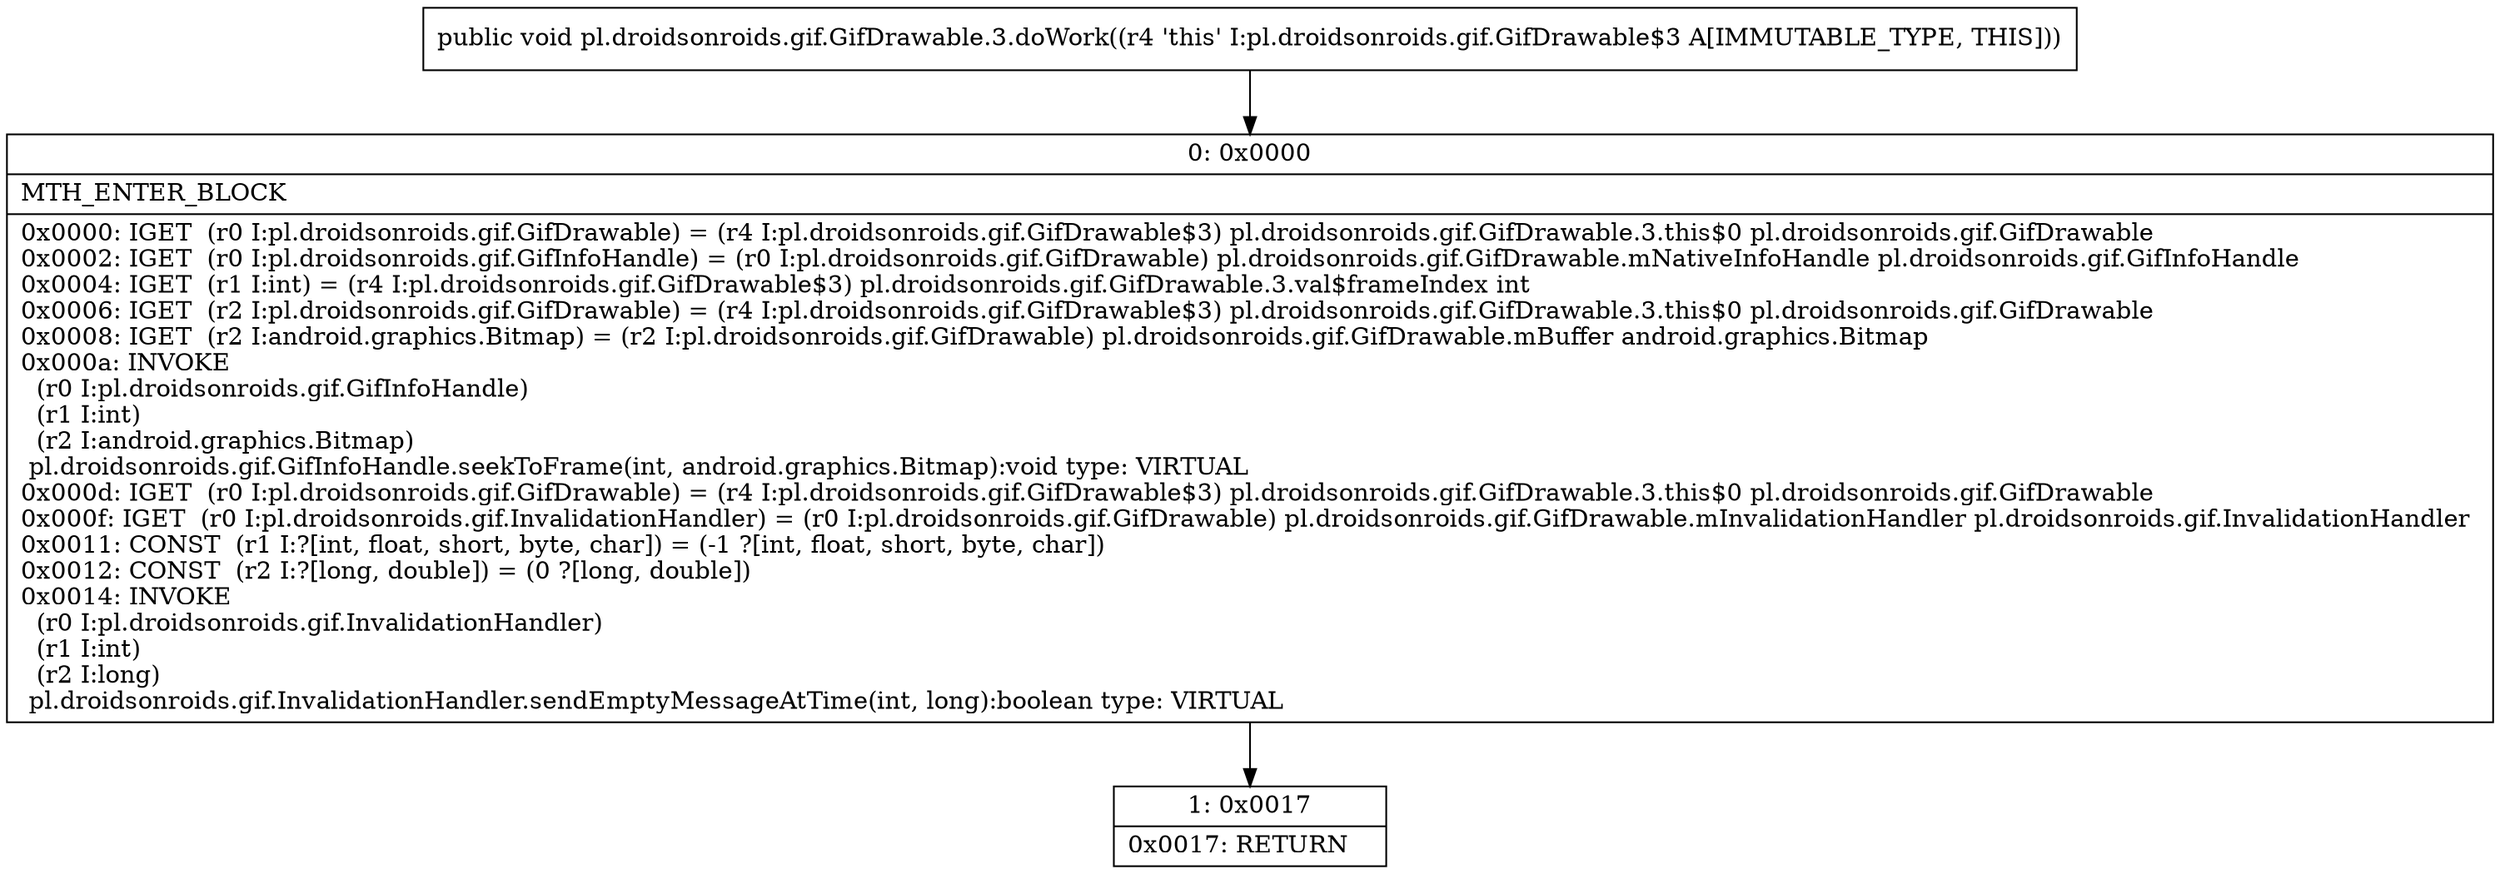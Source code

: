 digraph "CFG forpl.droidsonroids.gif.GifDrawable.3.doWork()V" {
Node_0 [shape=record,label="{0\:\ 0x0000|MTH_ENTER_BLOCK\l|0x0000: IGET  (r0 I:pl.droidsonroids.gif.GifDrawable) = (r4 I:pl.droidsonroids.gif.GifDrawable$3) pl.droidsonroids.gif.GifDrawable.3.this$0 pl.droidsonroids.gif.GifDrawable \l0x0002: IGET  (r0 I:pl.droidsonroids.gif.GifInfoHandle) = (r0 I:pl.droidsonroids.gif.GifDrawable) pl.droidsonroids.gif.GifDrawable.mNativeInfoHandle pl.droidsonroids.gif.GifInfoHandle \l0x0004: IGET  (r1 I:int) = (r4 I:pl.droidsonroids.gif.GifDrawable$3) pl.droidsonroids.gif.GifDrawable.3.val$frameIndex int \l0x0006: IGET  (r2 I:pl.droidsonroids.gif.GifDrawable) = (r4 I:pl.droidsonroids.gif.GifDrawable$3) pl.droidsonroids.gif.GifDrawable.3.this$0 pl.droidsonroids.gif.GifDrawable \l0x0008: IGET  (r2 I:android.graphics.Bitmap) = (r2 I:pl.droidsonroids.gif.GifDrawable) pl.droidsonroids.gif.GifDrawable.mBuffer android.graphics.Bitmap \l0x000a: INVOKE  \l  (r0 I:pl.droidsonroids.gif.GifInfoHandle)\l  (r1 I:int)\l  (r2 I:android.graphics.Bitmap)\l pl.droidsonroids.gif.GifInfoHandle.seekToFrame(int, android.graphics.Bitmap):void type: VIRTUAL \l0x000d: IGET  (r0 I:pl.droidsonroids.gif.GifDrawable) = (r4 I:pl.droidsonroids.gif.GifDrawable$3) pl.droidsonroids.gif.GifDrawable.3.this$0 pl.droidsonroids.gif.GifDrawable \l0x000f: IGET  (r0 I:pl.droidsonroids.gif.InvalidationHandler) = (r0 I:pl.droidsonroids.gif.GifDrawable) pl.droidsonroids.gif.GifDrawable.mInvalidationHandler pl.droidsonroids.gif.InvalidationHandler \l0x0011: CONST  (r1 I:?[int, float, short, byte, char]) = (\-1 ?[int, float, short, byte, char]) \l0x0012: CONST  (r2 I:?[long, double]) = (0 ?[long, double]) \l0x0014: INVOKE  \l  (r0 I:pl.droidsonroids.gif.InvalidationHandler)\l  (r1 I:int)\l  (r2 I:long)\l pl.droidsonroids.gif.InvalidationHandler.sendEmptyMessageAtTime(int, long):boolean type: VIRTUAL \l}"];
Node_1 [shape=record,label="{1\:\ 0x0017|0x0017: RETURN   \l}"];
MethodNode[shape=record,label="{public void pl.droidsonroids.gif.GifDrawable.3.doWork((r4 'this' I:pl.droidsonroids.gif.GifDrawable$3 A[IMMUTABLE_TYPE, THIS])) }"];
MethodNode -> Node_0;
Node_0 -> Node_1;
}

